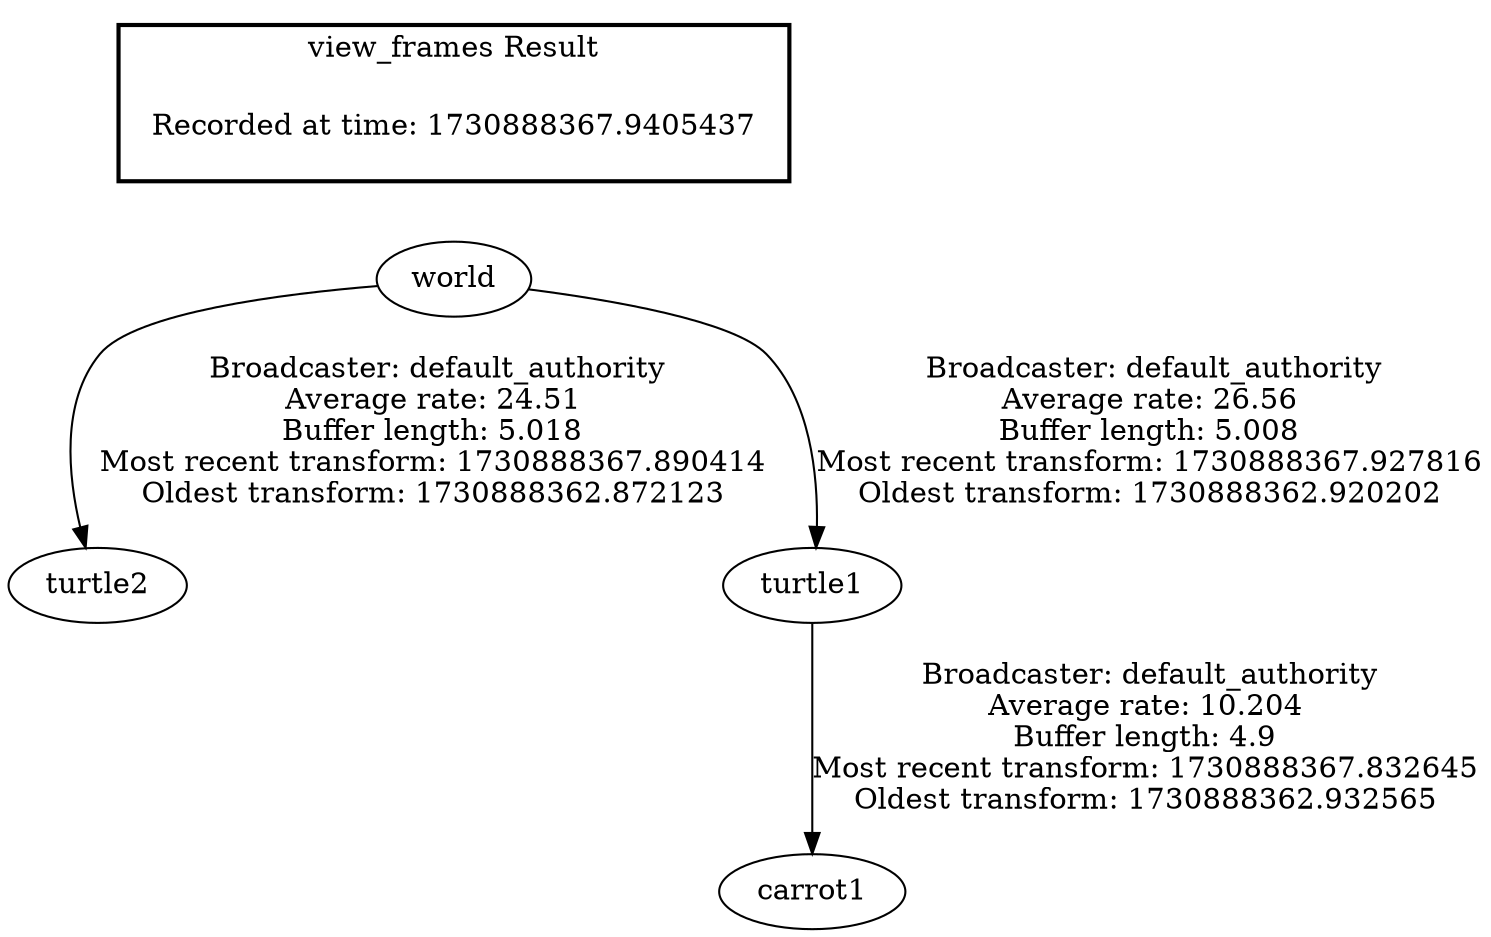 digraph G {
"world" -> "turtle2"[label=" Broadcaster: default_authority\nAverage rate: 24.51\nBuffer length: 5.018\nMost recent transform: 1730888367.890414\nOldest transform: 1730888362.872123\n"];
"world" -> "turtle1"[label=" Broadcaster: default_authority\nAverage rate: 26.56\nBuffer length: 5.008\nMost recent transform: 1730888367.927816\nOldest transform: 1730888362.920202\n"];
"turtle1" -> "carrot1"[label=" Broadcaster: default_authority\nAverage rate: 10.204\nBuffer length: 4.9\nMost recent transform: 1730888367.832645\nOldest transform: 1730888362.932565\n"];
edge [style=invis];
 subgraph cluster_legend { style=bold; color=black; label ="view_frames Result";
"Recorded at time: 1730888367.9405437"[ shape=plaintext ] ;
}->"world";
}